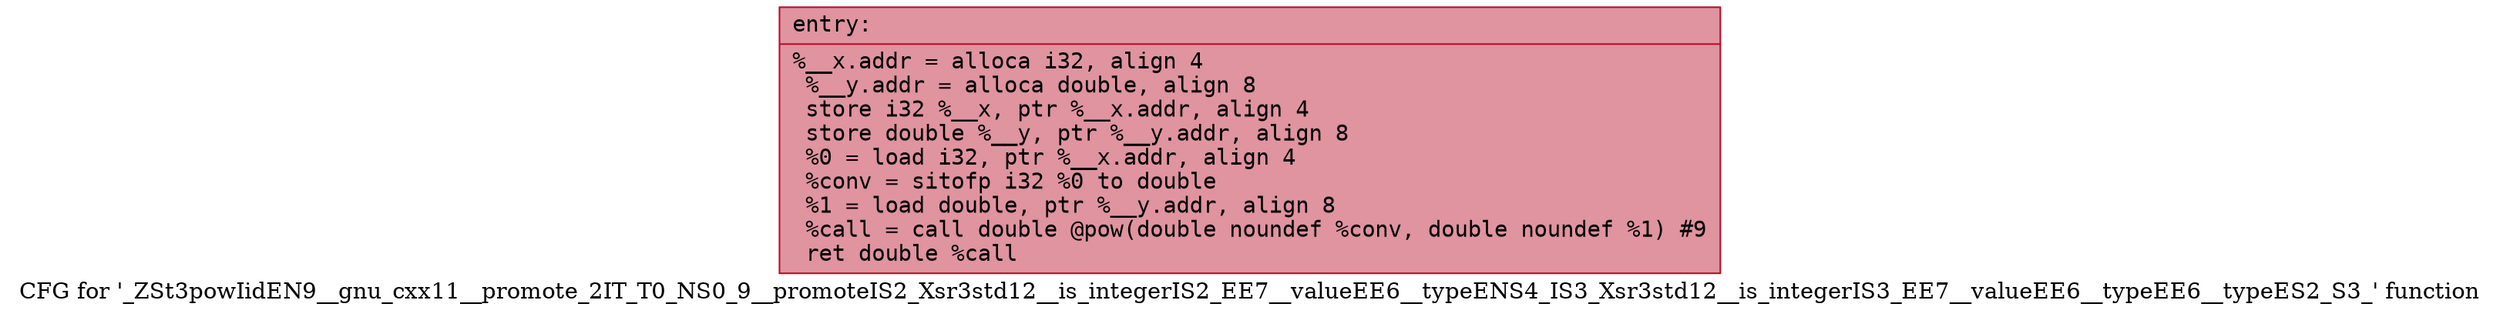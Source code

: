 digraph "CFG for '_ZSt3powIidEN9__gnu_cxx11__promote_2IT_T0_NS0_9__promoteIS2_Xsr3std12__is_integerIS2_EE7__valueEE6__typeENS4_IS3_Xsr3std12__is_integerIS3_EE7__valueEE6__typeEE6__typeES2_S3_' function" {
	label="CFG for '_ZSt3powIidEN9__gnu_cxx11__promote_2IT_T0_NS0_9__promoteIS2_Xsr3std12__is_integerIS2_EE7__valueEE6__typeENS4_IS3_Xsr3std12__is_integerIS3_EE7__valueEE6__typeEE6__typeES2_S3_' function";

	Node0x55cf633d4b20 [shape=record,color="#b70d28ff", style=filled, fillcolor="#b70d2870" fontname="Courier",label="{entry:\l|  %__x.addr = alloca i32, align 4\l  %__y.addr = alloca double, align 8\l  store i32 %__x, ptr %__x.addr, align 4\l  store double %__y, ptr %__y.addr, align 8\l  %0 = load i32, ptr %__x.addr, align 4\l  %conv = sitofp i32 %0 to double\l  %1 = load double, ptr %__y.addr, align 8\l  %call = call double @pow(double noundef %conv, double noundef %1) #9\l  ret double %call\l}"];
}
